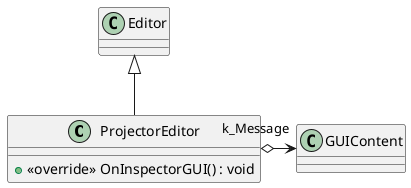 @startuml
class ProjectorEditor {
    + <<override>> OnInspectorGUI() : void
}
Editor <|-- ProjectorEditor
ProjectorEditor o-> "k_Message" GUIContent
@enduml
